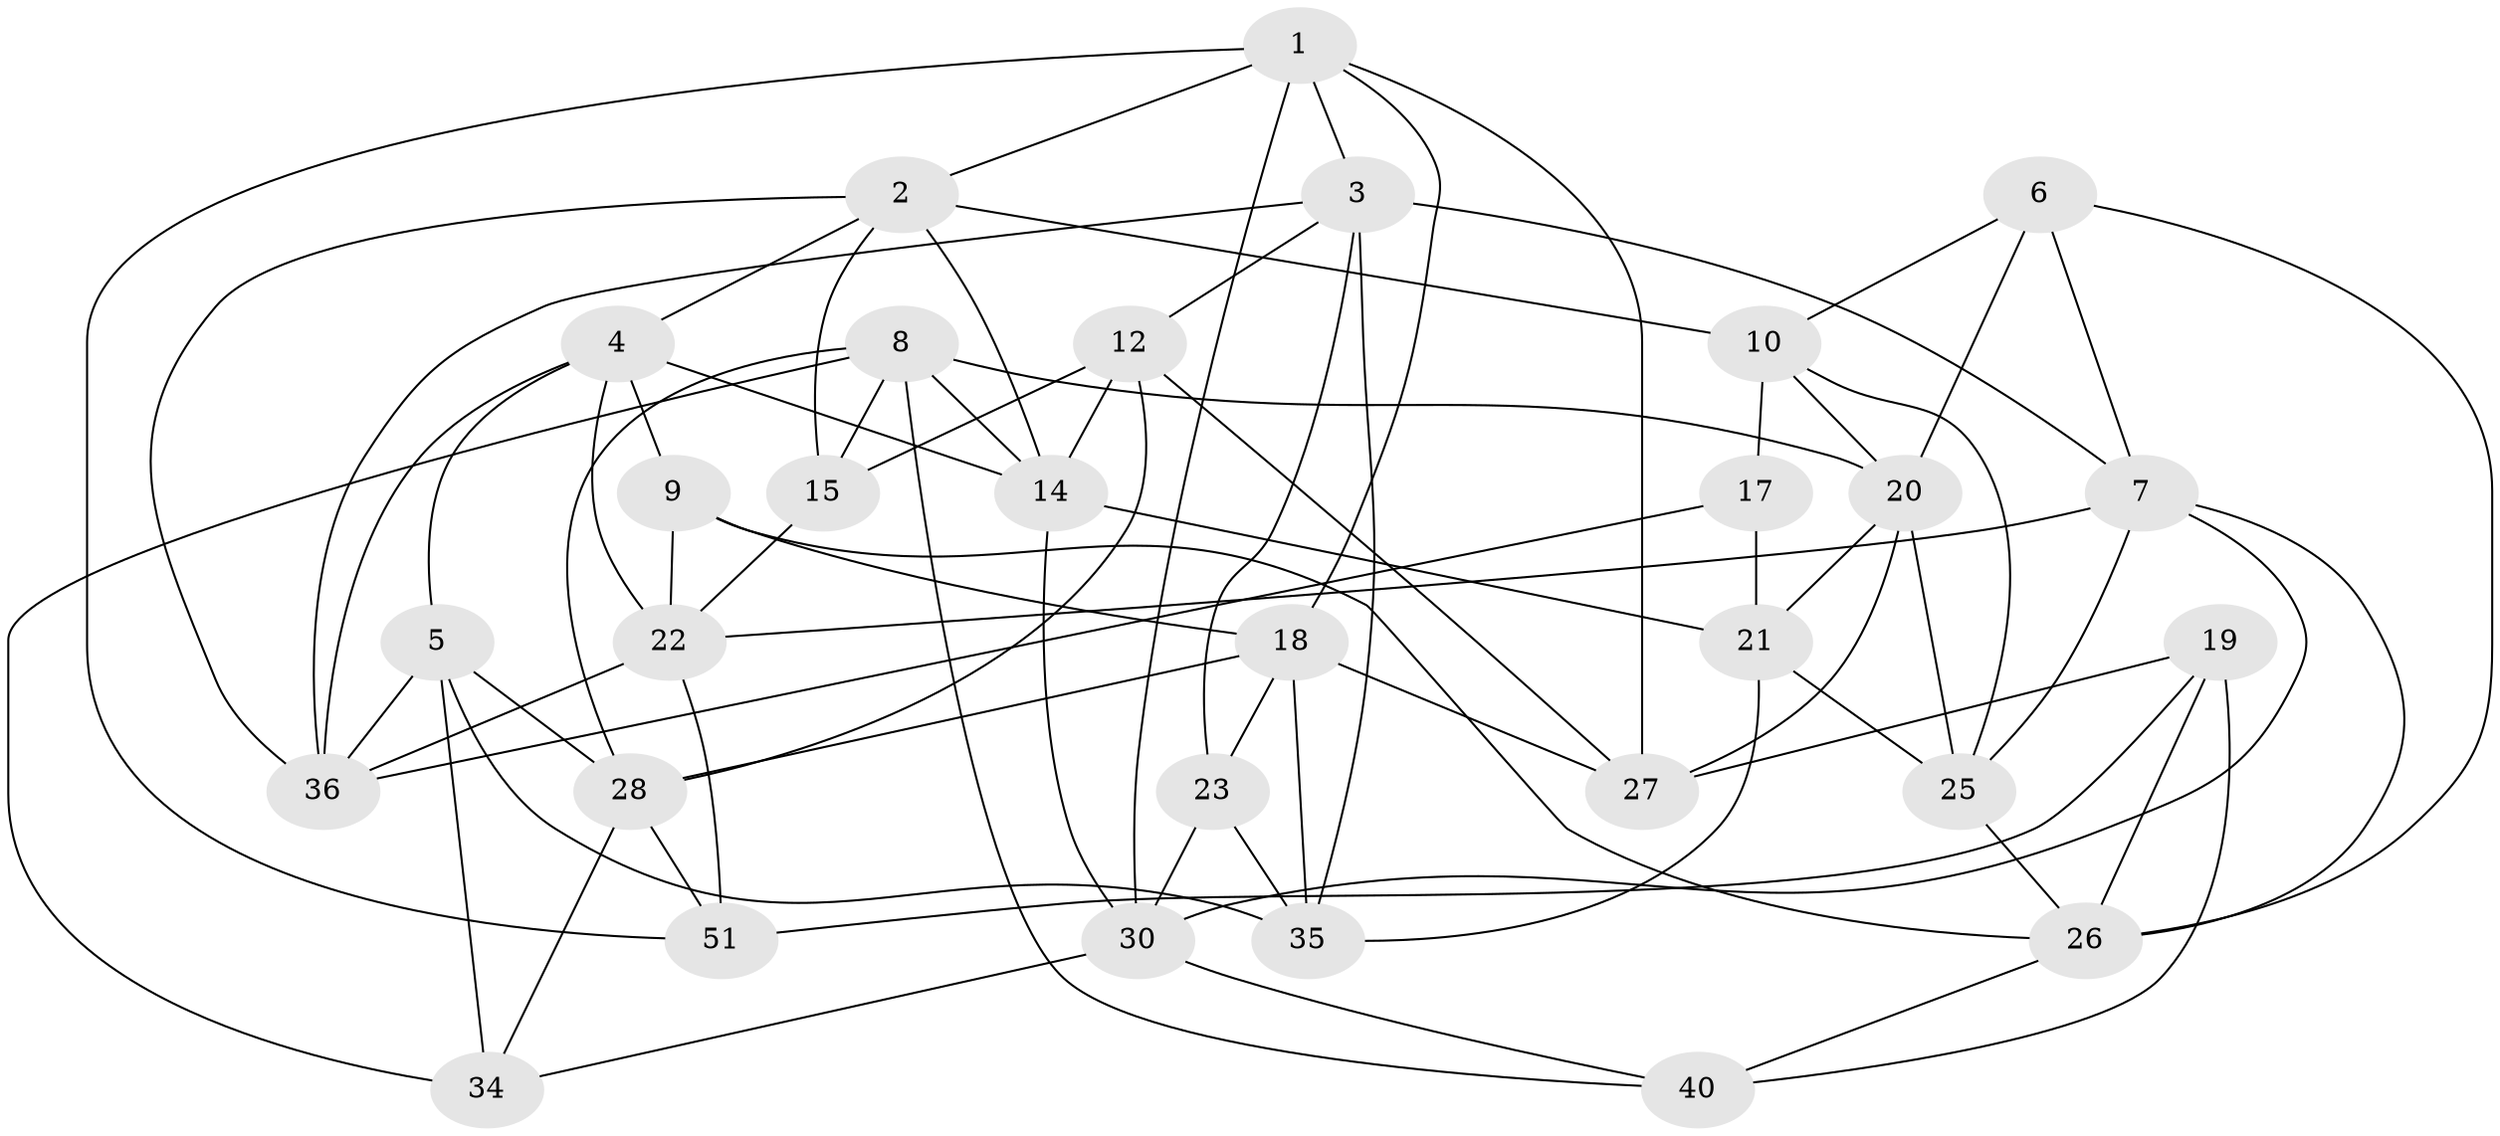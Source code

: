 // Generated by graph-tools (version 1.1) at 2025/52/02/27/25 19:52:29]
// undirected, 30 vertices, 77 edges
graph export_dot {
graph [start="1"]
  node [color=gray90,style=filled];
  1 [super="+45"];
  2 [super="+29"];
  3 [super="+33"];
  4 [super="+11"];
  5 [super="+16"];
  6;
  7 [super="+47"];
  8 [super="+24"];
  9;
  10 [super="+13"];
  12 [super="+48"];
  14 [super="+42"];
  15;
  17;
  18 [super="+49"];
  19;
  20 [super="+31"];
  21 [super="+41"];
  22 [super="+50"];
  23;
  25 [super="+46"];
  26 [super="+44"];
  27 [super="+32"];
  28 [super="+37"];
  30 [super="+38"];
  34;
  35 [super="+43"];
  36 [super="+39"];
  40;
  51;
  1 -- 30;
  1 -- 2;
  1 -- 3;
  1 -- 18;
  1 -- 51;
  1 -- 27;
  2 -- 36;
  2 -- 14;
  2 -- 10;
  2 -- 4;
  2 -- 15;
  3 -- 23;
  3 -- 7;
  3 -- 36;
  3 -- 35;
  3 -- 12;
  4 -- 36;
  4 -- 9;
  4 -- 14;
  4 -- 5;
  4 -- 22;
  5 -- 34;
  5 -- 35 [weight=2];
  5 -- 36;
  5 -- 28;
  6 -- 7;
  6 -- 20;
  6 -- 10;
  6 -- 26;
  7 -- 25;
  7 -- 30;
  7 -- 26;
  7 -- 22;
  8 -- 34;
  8 -- 40;
  8 -- 14;
  8 -- 15;
  8 -- 20;
  8 -- 28;
  9 -- 26;
  9 -- 18;
  9 -- 22;
  10 -- 17 [weight=2];
  10 -- 25;
  10 -- 20;
  12 -- 27 [weight=2];
  12 -- 15;
  12 -- 28;
  12 -- 14;
  14 -- 21;
  14 -- 30;
  15 -- 22;
  17 -- 21;
  17 -- 36;
  18 -- 35;
  18 -- 23;
  18 -- 27;
  18 -- 28;
  19 -- 26;
  19 -- 40;
  19 -- 51;
  19 -- 27;
  20 -- 27;
  20 -- 25;
  20 -- 21;
  21 -- 35;
  21 -- 25 [weight=2];
  22 -- 51;
  22 -- 36;
  23 -- 30;
  23 -- 35;
  25 -- 26;
  26 -- 40;
  28 -- 51;
  28 -- 34;
  30 -- 40;
  30 -- 34;
}
